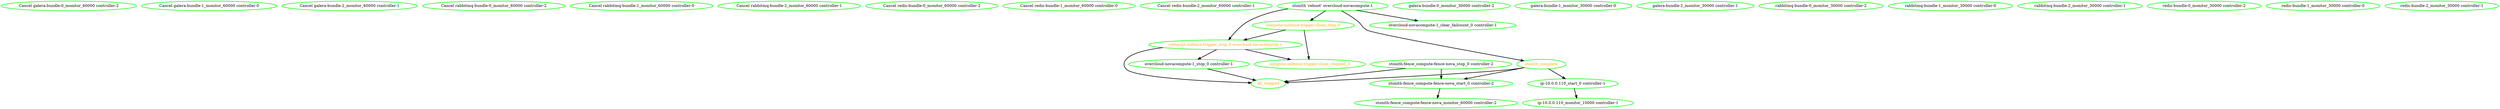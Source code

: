 digraph "g" {
"Cancel galera-bundle-0_monitor_60000 controller-2" [ style=bold color="green" fontcolor="black"]
"Cancel galera-bundle-1_monitor_60000 controller-0" [ style=bold color="green" fontcolor="black"]
"Cancel galera-bundle-2_monitor_60000 controller-1" [ style=bold color="green" fontcolor="black"]
"Cancel rabbitmq-bundle-0_monitor_60000 controller-2" [ style=bold color="green" fontcolor="black"]
"Cancel rabbitmq-bundle-1_monitor_60000 controller-0" [ style=bold color="green" fontcolor="black"]
"Cancel rabbitmq-bundle-2_monitor_60000 controller-1" [ style=bold color="green" fontcolor="black"]
"Cancel redis-bundle-0_monitor_60000 controller-2" [ style=bold color="green" fontcolor="black"]
"Cancel redis-bundle-1_monitor_60000 controller-0" [ style=bold color="green" fontcolor="black"]
"Cancel redis-bundle-2_monitor_60000 controller-1" [ style=bold color="green" fontcolor="black"]
"all_stopped" [ style=bold color="green" fontcolor="orange"]
"compute-unfence-trigger-clone_stop_0" -> "compute-unfence-trigger-clone_stopped_0" [ style = bold]
"compute-unfence-trigger-clone_stop_0" -> "compute-unfence-trigger_stop_0 overcloud-novacompute-1" [ style = bold]
"compute-unfence-trigger-clone_stop_0" [ style=bold color="green" fontcolor="orange"]
"compute-unfence-trigger-clone_stopped_0" [ style=bold color="green" fontcolor="orange"]
"compute-unfence-trigger_stop_0 overcloud-novacompute-1" -> "all_stopped" [ style = bold]
"compute-unfence-trigger_stop_0 overcloud-novacompute-1" -> "compute-unfence-trigger-clone_stopped_0" [ style = bold]
"compute-unfence-trigger_stop_0 overcloud-novacompute-1" -> "overcloud-novacompute-1_stop_0 controller-1" [ style = bold]
"compute-unfence-trigger_stop_0 overcloud-novacompute-1" [ style=bold color="green" fontcolor="orange"]
"galera-bundle-0_monitor_30000 controller-2" [ style=bold color="green" fontcolor="black"]
"galera-bundle-1_monitor_30000 controller-0" [ style=bold color="green" fontcolor="black"]
"galera-bundle-2_monitor_30000 controller-1" [ style=bold color="green" fontcolor="black"]
"ip-10.0.0.110_monitor_10000 controller-1" [ style=bold color="green" fontcolor="black"]
"ip-10.0.0.110_start_0 controller-1" -> "ip-10.0.0.110_monitor_10000 controller-1" [ style = bold]
"ip-10.0.0.110_start_0 controller-1" [ style=bold color="green" fontcolor="black"]
"overcloud-novacompute-1_clear_failcount_0 controller-1" [ style=bold color="green" fontcolor="black"]
"overcloud-novacompute-1_stop_0 controller-1" -> "all_stopped" [ style = bold]
"overcloud-novacompute-1_stop_0 controller-1" [ style=bold color="green" fontcolor="black"]
"rabbitmq-bundle-0_monitor_30000 controller-2" [ style=bold color="green" fontcolor="black"]
"rabbitmq-bundle-1_monitor_30000 controller-0" [ style=bold color="green" fontcolor="black"]
"rabbitmq-bundle-2_monitor_30000 controller-1" [ style=bold color="green" fontcolor="black"]
"redis-bundle-0_monitor_30000 controller-2" [ style=bold color="green" fontcolor="black"]
"redis-bundle-1_monitor_30000 controller-0" [ style=bold color="green" fontcolor="black"]
"redis-bundle-2_monitor_30000 controller-1" [ style=bold color="green" fontcolor="black"]
"stonith 'reboot' overcloud-novacompute-1" -> "compute-unfence-trigger-clone_stop_0" [ style = bold]
"stonith 'reboot' overcloud-novacompute-1" -> "compute-unfence-trigger_stop_0 overcloud-novacompute-1" [ style = bold]
"stonith 'reboot' overcloud-novacompute-1" -> "overcloud-novacompute-1_clear_failcount_0 controller-1" [ style = bold]
"stonith 'reboot' overcloud-novacompute-1" -> "stonith_complete" [ style = bold]
"stonith 'reboot' overcloud-novacompute-1" [ style=bold color="green" fontcolor="black"]
"stonith-fence_compute-fence-nova_monitor_60000 controller-2" [ style=bold color="green" fontcolor="black"]
"stonith-fence_compute-fence-nova_start_0 controller-2" -> "stonith-fence_compute-fence-nova_monitor_60000 controller-2" [ style = bold]
"stonith-fence_compute-fence-nova_start_0 controller-2" [ style=bold color="green" fontcolor="black"]
"stonith-fence_compute-fence-nova_stop_0 controller-2" -> "all_stopped" [ style = bold]
"stonith-fence_compute-fence-nova_stop_0 controller-2" -> "stonith-fence_compute-fence-nova_start_0 controller-2" [ style = bold]
"stonith-fence_compute-fence-nova_stop_0 controller-2" [ style=bold color="green" fontcolor="black"]
"stonith_complete" -> "all_stopped" [ style = bold]
"stonith_complete" -> "ip-10.0.0.110_start_0 controller-1" [ style = bold]
"stonith_complete" -> "stonith-fence_compute-fence-nova_start_0 controller-2" [ style = bold]
"stonith_complete" [ style=bold color="green" fontcolor="orange"]
}
